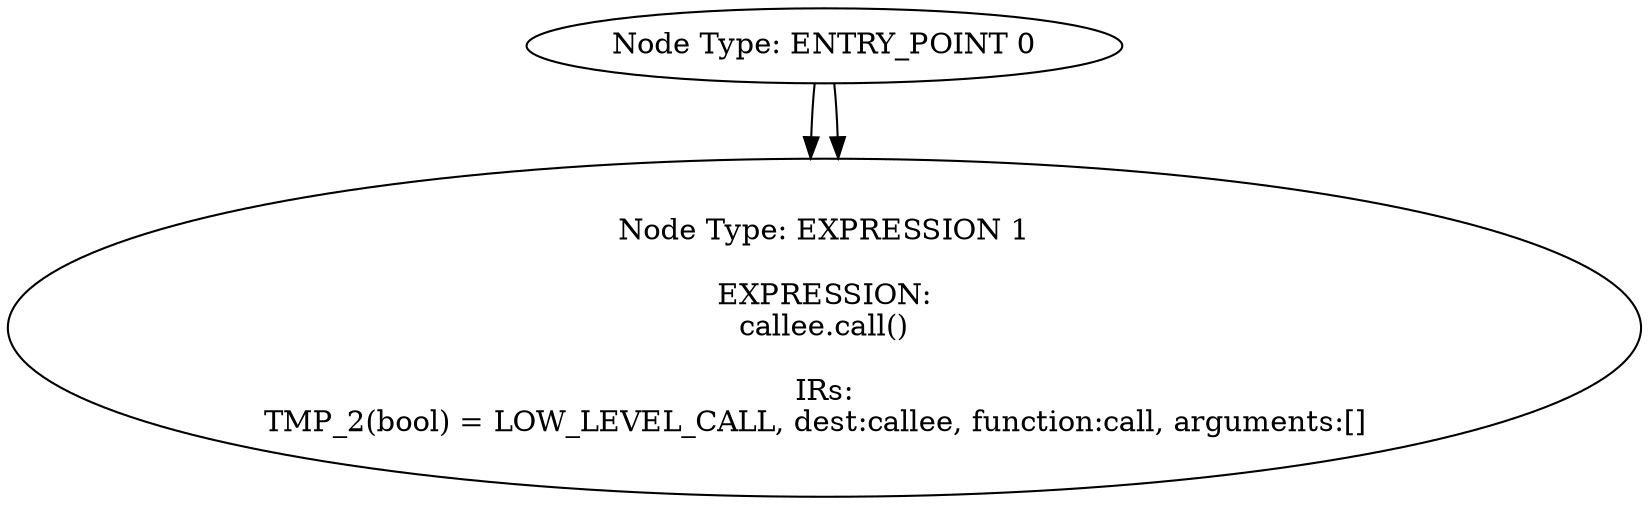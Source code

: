 digraph CFG {
0[label="Node Type: ENTRY_POINT 0
"];
0->1;
1[label="Node Type: EXPRESSION 1

EXPRESSION:
require(bool)(callee.call())

IRs:
TMP_0(bool) = LOW_LEVEL_CALL, dest:callee, function:call, arguments:[]  
TMP_1(None) = SOLIDITY_CALL require(bool)(TMP_0)"];
0[label="Node Type: ENTRY_POINT 0
"];
0->1;
1[label="Node Type: EXPRESSION 1

EXPRESSION:
callee.call()

IRs:
TMP_2(bool) = LOW_LEVEL_CALL, dest:callee, function:call, arguments:[]  "];
}

